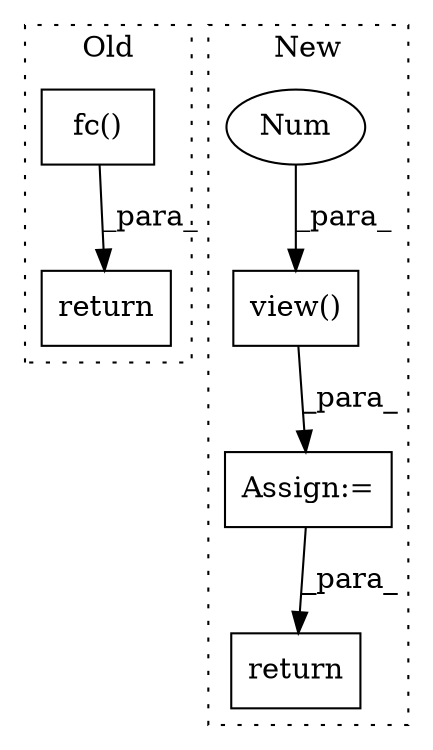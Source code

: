 digraph G {
subgraph cluster0 {
1 [label="fc()" a="75" s="7114,7123" l="8,1" shape="box"];
4 [label="return" a="93" s="7134" l="7" shape="box"];
label = "Old";
style="dotted";
}
subgraph cluster1 {
2 [label="view()" a="75" s="6137,6161" l="9,1" shape="box"];
3 [label="Num" a="76" s="6159" l="2" shape="ellipse"];
5 [label="return" a="93" s="6202" l="7" shape="box"];
6 [label="Assign:=" a="68" s="6134" l="3" shape="box"];
label = "New";
style="dotted";
}
1 -> 4 [label="_para_"];
2 -> 6 [label="_para_"];
3 -> 2 [label="_para_"];
6 -> 5 [label="_para_"];
}